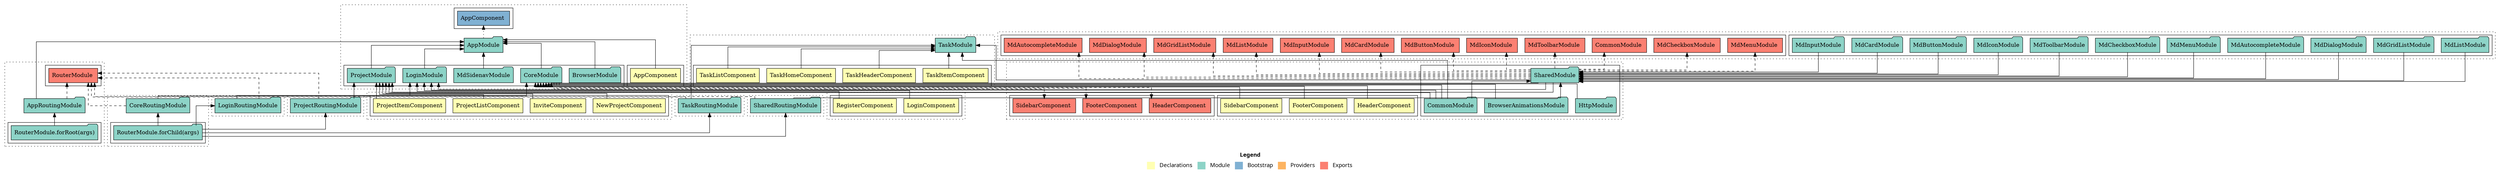 digraph dependencies { node [shape="rect", style="filled", colorscheme=set312]; ranksep=0.4; compound=false; remincross=true; splines=true; splines=ortho; rankdir=LR; rankdir=TB; rankdir=BT; label=<<table BORDER="0"> <tr> <td colspan="5" align="center"><b>Legend</b></td> </tr> <tr> <td> <table BORDER="0"> <tr> <td bgcolor="#ffffb3" width="20"></td> <td>  Declarations</td> </tr> </table> </td> <td> <table BORDER="0"> <tr> <td bgcolor="#8dd3c7" width="20"></td> <td>  Module</td> </tr> </table> </td> <td> <table BORDER="0"> <tr> <td bgcolor="#80b1d3" width="20"></td> <td>  Bootstrap</td> </tr> </table> </td> <td> <table BORDER="0"> <tr> <td bgcolor="#fdb462" width="20"></td> <td>  Providers</td> </tr> </table> </td> <td> <table BORDER="0"> <tr> <td bgcolor="#fb8072" width="20"></td> <td>  Exports</td> </tr> </table> </td> </tr></table>>; ratio=compress; fontname="sans-serif";  subgraph "cluster_AppRoutingModule" { label=""; style="dotted";node [shape="folder", fillcolor=1]; subgraph cluster_AppRoutingModule_declarations { style="solid";node [style="filled", shape="rect"]; }    subgraph cluster_AppRoutingModule_imports { style="solid"; node [style="filled", fillcolor=1, shape="rect"];    "RouterModule.forRoot(args)" [label="RouterModule.forRoot(args)", shape="folder"];   }    "RouterModule.forRoot(args)" -> "AppRoutingModule" [lhead="cluster_AppRoutingModule", ltail="cluster_AppRoutingModule_imports"];     subgraph cluster_AppRoutingModule_exports { style="solid";node [style="filled", fillcolor=4, shape="rect"];"RouterModule " [label="RouterModule ", shape="rect"]}  "AppRoutingModule" -> "RouterModule " [style="dashed", ltail="cluster_AppRoutingModule" lhead="cluster_AppRoutingModule_exports"];    subgraph cluster_AppRoutingModule_bootstrap { style="solid"; node [style="filled", fillcolor=5, shape="rect"];  }    subgraph cluster_AppRoutingModule_providers { style="solid"; node [style="filled", fillcolor=6, shape="rect"];   }     }  subgraph "cluster_AppModule" { label=""; style="dotted";node [shape="folder", fillcolor=1]; subgraph cluster_AppModule_declarations { style="solid";node [style="filled", shape="rect"]; node [fillcolor=2]; "AppComponent"; }  "AppComponent" -> "AppModule" [style="solid", lhead="cluster_AppModule" ltail="cluster_AppModule_declarations"]; subgraph "cluster_AppModule_AppComponent_providers" { style="solid";  }    subgraph cluster_AppModule_imports { style="solid"; node [style="filled", fillcolor=1, shape="rect"];    "BrowserModule" [label="BrowserModule", shape="folder"];    "CoreModule" [label="CoreModule", shape="folder"];    "MdSidenavModule" [label="MdSidenavModule", shape="folder"];    "AppRoutingModule" [label="AppRoutingModule", shape="folder"];    "LoginModule" [label="LoginModule", shape="folder"];    "ProjectModule" [label="ProjectModule", shape="folder"];   }    "BrowserModule" -> "AppModule" [lhead="cluster_AppModule", ltail="cluster_AppModule_imports"];    "CoreModule" -> "AppModule" [lhead="cluster_AppModule", ltail="cluster_AppModule_imports"];    "MdSidenavModule" -> "AppModule" [lhead="cluster_AppModule", ltail="cluster_AppModule_imports"];    "AppRoutingModule" -> "AppModule" [lhead="cluster_AppModule", ltail="cluster_AppModule_imports"];    "LoginModule" -> "AppModule" [lhead="cluster_AppModule", ltail="cluster_AppModule_imports"];    "ProjectModule" -> "AppModule" [lhead="cluster_AppModule", ltail="cluster_AppModule_imports"];     subgraph cluster_AppModule_exports { style="solid";node [style="filled", fillcolor=4, shape="rect"];}    subgraph cluster_AppModule_bootstrap { style="solid"; node [style="filled", fillcolor=5, shape="rect"];  "AppComponent " [label="AppComponent ", shape="rect"]  }  "AppModule" -> "AppComponent " [style="dotted", lhead="cluster_AppModule_bootstrap" ltail="cluster_AppModule"];    subgraph cluster_AppModule_providers { style="solid"; node [style="filled", fillcolor=6, shape="rect"];   }     }  subgraph "cluster_CoreRoutingModule" { label=""; style="dotted";node [shape="folder", fillcolor=1]; subgraph cluster_CoreRoutingModule_declarations { style="solid";node [style="filled", shape="rect"]; }    subgraph cluster_CoreRoutingModule_imports { style="solid"; node [style="filled", fillcolor=1, shape="rect"];    "RouterModule.forChild(args)" [label="RouterModule.forChild(args)", shape="folder"];   }    "RouterModule.forChild(args)" -> "CoreRoutingModule" [lhead="cluster_CoreRoutingModule", ltail="cluster_CoreRoutingModule_imports"];     subgraph cluster_CoreRoutingModule_exports { style="solid";node [style="filled", fillcolor=4, shape="rect"];"RouterModule " [label="RouterModule ", shape="rect"]}  "CoreRoutingModule" -> "RouterModule " [style="dashed", ltail="cluster_CoreRoutingModule" lhead="cluster_CoreRoutingModule_exports"];    subgraph cluster_CoreRoutingModule_bootstrap { style="solid"; node [style="filled", fillcolor=5, shape="rect"];  }    subgraph cluster_CoreRoutingModule_providers { style="solid"; node [style="filled", fillcolor=6, shape="rect"];   }     }  subgraph "cluster_CoreModule" { label=""; style="dotted";node [shape="folder", fillcolor=1]; subgraph cluster_CoreModule_declarations { style="solid";node [style="filled", shape="rect"]; node [fillcolor=2]; "HeaderComponent"; node [fillcolor=2]; "FooterComponent"; node [fillcolor=2]; "SidebarComponent"; }  "HeaderComponent" -> "CoreModule" [style="solid", lhead="cluster_CoreModule" ltail="cluster_CoreModule_declarations"]; subgraph "cluster_CoreModule_HeaderComponent_providers" { style="solid";  }  "FooterComponent" -> "CoreModule" [style="solid", lhead="cluster_CoreModule" ltail="cluster_CoreModule_declarations"]; subgraph "cluster_CoreModule_FooterComponent_providers" { style="solid";  }  "SidebarComponent" -> "CoreModule" [style="solid", lhead="cluster_CoreModule" ltail="cluster_CoreModule_declarations"]; subgraph "cluster_CoreModule_SidebarComponent_providers" { style="solid";  }    subgraph cluster_CoreModule_imports { style="solid"; node [style="filled", fillcolor=1, shape="rect"];    "CommonModule" [label="CommonModule", shape="folder"];    "CoreRoutingModule" [label="CoreRoutingModule", shape="folder"];    "HttpModule" [label="HttpModule", shape="folder"];    "SharedModule" [label="SharedModule", shape="folder"];    "BrowserAnimationsModule" [label="BrowserAnimationsModule", shape="folder"];   }    "CommonModule" -> "CoreModule" [lhead="cluster_CoreModule", ltail="cluster_CoreModule_imports"];    "CoreRoutingModule" -> "CoreModule" [lhead="cluster_CoreModule", ltail="cluster_CoreModule_imports"];    "HttpModule" -> "CoreModule" [lhead="cluster_CoreModule", ltail="cluster_CoreModule_imports"];    "SharedModule" -> "CoreModule" [lhead="cluster_CoreModule", ltail="cluster_CoreModule_imports"];    "BrowserAnimationsModule" -> "CoreModule" [lhead="cluster_CoreModule", ltail="cluster_CoreModule_imports"];     subgraph cluster_CoreModule_exports { style="solid";node [style="filled", fillcolor=4, shape="rect"];"HeaderComponent " [label="HeaderComponent ", shape="rect"]"FooterComponent " [label="FooterComponent ", shape="rect"]"SidebarComponent " [label="SidebarComponent ", shape="rect"]}  "CoreModule" -> "HeaderComponent " [style="dashed", ltail="cluster_CoreModule" lhead="cluster_CoreModule_exports"];  "CoreModule" -> "FooterComponent " [style="dashed", ltail="cluster_CoreModule" lhead="cluster_CoreModule_exports"];  "CoreModule" -> "SidebarComponent " [style="dashed", ltail="cluster_CoreModule" lhead="cluster_CoreModule_exports"];    subgraph cluster_CoreModule_bootstrap { style="solid"; node [style="filled", fillcolor=5, shape="rect"];  }    subgraph cluster_CoreModule_providers { style="solid"; node [style="filled", fillcolor=6, shape="rect"];   }     }  subgraph "cluster_LoginRoutingModule" { label=""; style="dotted";node [shape="folder", fillcolor=1]; subgraph cluster_LoginRoutingModule_declarations { style="solid";node [style="filled", shape="rect"]; }    subgraph cluster_LoginRoutingModule_imports { style="solid"; node [style="filled", fillcolor=1, shape="rect"];    "RouterModule.forChild(args)" [label="RouterModule.forChild(args)", shape="folder"];   }    "RouterModule.forChild(args)" -> "LoginRoutingModule" [lhead="cluster_LoginRoutingModule", ltail="cluster_LoginRoutingModule_imports"];     subgraph cluster_LoginRoutingModule_exports { style="solid";node [style="filled", fillcolor=4, shape="rect"];"RouterModule " [label="RouterModule ", shape="rect"]}  "LoginRoutingModule" -> "RouterModule " [style="dashed", ltail="cluster_LoginRoutingModule" lhead="cluster_LoginRoutingModule_exports"];    subgraph cluster_LoginRoutingModule_bootstrap { style="solid"; node [style="filled", fillcolor=5, shape="rect"];  }    subgraph cluster_LoginRoutingModule_providers { style="solid"; node [style="filled", fillcolor=6, shape="rect"];   }     }  subgraph "cluster_LoginModule" { label=""; style="dotted";node [shape="folder", fillcolor=1]; subgraph cluster_LoginModule_declarations { style="solid";node [style="filled", shape="rect"]; node [fillcolor=2]; "LoginComponent"; node [fillcolor=2]; "RegisterComponent"; }  "LoginComponent" -> "LoginModule" [style="solid", lhead="cluster_LoginModule" ltail="cluster_LoginModule_declarations"]; subgraph "cluster_LoginModule_LoginComponent_providers" { style="solid";  }  "RegisterComponent" -> "LoginModule" [style="solid", lhead="cluster_LoginModule" ltail="cluster_LoginModule_declarations"]; subgraph "cluster_LoginModule_RegisterComponent_providers" { style="solid";  }    subgraph cluster_LoginModule_imports { style="solid"; node [style="filled", fillcolor=1, shape="rect"];    "CommonModule" [label="CommonModule", shape="folder"];    "LoginRoutingModule" [label="LoginRoutingModule", shape="folder"];    "SharedModule" [label="SharedModule", shape="folder"];   }    "CommonModule" -> "LoginModule" [lhead="cluster_LoginModule", ltail="cluster_LoginModule_imports"];    "LoginRoutingModule" -> "LoginModule" [lhead="cluster_LoginModule", ltail="cluster_LoginModule_imports"];    "SharedModule" -> "LoginModule" [lhead="cluster_LoginModule", ltail="cluster_LoginModule_imports"];     subgraph cluster_LoginModule_exports { style="solid";node [style="filled", fillcolor=4, shape="rect"];}    subgraph cluster_LoginModule_bootstrap { style="solid"; node [style="filled", fillcolor=5, shape="rect"];  }    subgraph cluster_LoginModule_providers { style="solid"; node [style="filled", fillcolor=6, shape="rect"];   }     }  subgraph "cluster_ProjectRoutingModule" { label=""; style="dotted";node [shape="folder", fillcolor=1]; subgraph cluster_ProjectRoutingModule_declarations { style="solid";node [style="filled", shape="rect"]; }    subgraph cluster_ProjectRoutingModule_imports { style="solid"; node [style="filled", fillcolor=1, shape="rect"];    "RouterModule.forChild(args)" [label="RouterModule.forChild(args)", shape="folder"];   }    "RouterModule.forChild(args)" -> "ProjectRoutingModule" [lhead="cluster_ProjectRoutingModule", ltail="cluster_ProjectRoutingModule_imports"];     subgraph cluster_ProjectRoutingModule_exports { style="solid";node [style="filled", fillcolor=4, shape="rect"];"RouterModule " [label="RouterModule ", shape="rect"]}  "ProjectRoutingModule" -> "RouterModule " [style="dashed", ltail="cluster_ProjectRoutingModule" lhead="cluster_ProjectRoutingModule_exports"];    subgraph cluster_ProjectRoutingModule_bootstrap { style="solid"; node [style="filled", fillcolor=5, shape="rect"];  }    subgraph cluster_ProjectRoutingModule_providers { style="solid"; node [style="filled", fillcolor=6, shape="rect"];   }     }  subgraph "cluster_ProjectModule" { label=""; style="dotted";node [shape="folder", fillcolor=1]; subgraph cluster_ProjectModule_declarations { style="solid";node [style="filled", shape="rect"]; node [fillcolor=2]; "ProjectListComponent"; node [fillcolor=2]; "ProjectItemComponent"; node [fillcolor=2]; "NewProjectComponent"; node [fillcolor=2]; "InviteComponent"; }  "ProjectListComponent" -> "ProjectModule" [style="solid", lhead="cluster_ProjectModule" ltail="cluster_ProjectModule_declarations"]; subgraph "cluster_ProjectModule_ProjectListComponent_providers" { style="solid";  }  "ProjectItemComponent" -> "ProjectModule" [style="solid", lhead="cluster_ProjectModule" ltail="cluster_ProjectModule_declarations"]; subgraph "cluster_ProjectModule_ProjectItemComponent_providers" { style="solid";  }  "NewProjectComponent" -> "ProjectModule" [style="solid", lhead="cluster_ProjectModule" ltail="cluster_ProjectModule_declarations"]; subgraph "cluster_ProjectModule_NewProjectComponent_providers" { style="solid";  }  "InviteComponent" -> "ProjectModule" [style="solid", lhead="cluster_ProjectModule" ltail="cluster_ProjectModule_declarations"]; subgraph "cluster_ProjectModule_InviteComponent_providers" { style="solid";  }    subgraph cluster_ProjectModule_imports { style="solid"; node [style="filled", fillcolor=1, shape="rect"];    "CommonModule" [label="CommonModule", shape="folder"];    "ProjectRoutingModule" [label="ProjectRoutingModule", shape="folder"];    "SharedModule" [label="SharedModule", shape="folder"];   }    "CommonModule" -> "ProjectModule" [lhead="cluster_ProjectModule", ltail="cluster_ProjectModule_imports"];    "ProjectRoutingModule" -> "ProjectModule" [lhead="cluster_ProjectModule", ltail="cluster_ProjectModule_imports"];    "SharedModule" -> "ProjectModule" [lhead="cluster_ProjectModule", ltail="cluster_ProjectModule_imports"];     subgraph cluster_ProjectModule_exports { style="solid";node [style="filled", fillcolor=4, shape="rect"];}    subgraph cluster_ProjectModule_bootstrap { style="solid"; node [style="filled", fillcolor=5, shape="rect"];  }    subgraph cluster_ProjectModule_providers { style="solid"; node [style="filled", fillcolor=6, shape="rect"];   }     }  subgraph "cluster_SharedRoutingModule" { label=""; style="dotted";node [shape="folder", fillcolor=1]; subgraph cluster_SharedRoutingModule_declarations { style="solid";node [style="filled", shape="rect"]; }    subgraph cluster_SharedRoutingModule_imports { style="solid"; node [style="filled", fillcolor=1, shape="rect"];    "RouterModule.forChild(args)" [label="RouterModule.forChild(args)", shape="folder"];   }    "RouterModule.forChild(args)" -> "SharedRoutingModule" [lhead="cluster_SharedRoutingModule", ltail="cluster_SharedRoutingModule_imports"];     subgraph cluster_SharedRoutingModule_exports { style="solid";node [style="filled", fillcolor=4, shape="rect"];"RouterModule " [label="RouterModule ", shape="rect"]}  "SharedRoutingModule" -> "RouterModule " [style="dashed", ltail="cluster_SharedRoutingModule" lhead="cluster_SharedRoutingModule_exports"];    subgraph cluster_SharedRoutingModule_bootstrap { style="solid"; node [style="filled", fillcolor=5, shape="rect"];  }    subgraph cluster_SharedRoutingModule_providers { style="solid"; node [style="filled", fillcolor=6, shape="rect"];   }     }  subgraph "cluster_SharedModule" { label=""; style="dotted";node [shape="folder", fillcolor=1]; subgraph cluster_SharedModule_declarations { style="solid";node [style="filled", shape="rect"]; }    subgraph cluster_SharedModule_imports { style="solid"; node [style="filled", fillcolor=1, shape="rect"];    "CommonModule" [label="CommonModule", shape="folder"];    "SharedRoutingModule" [label="SharedRoutingModule", shape="folder"];    "MdToolbarModule" [label="MdToolbarModule", shape="folder"];    "MdIconModule" [label="MdIconModule", shape="folder"];    "MdButtonModule" [label="MdButtonModule", shape="folder"];    "MdCardModule" [label="MdCardModule", shape="folder"];    "MdInputModule" [label="MdInputModule", shape="folder"];    "MdListModule" [label="MdListModule", shape="folder"];    "MdGridListModule" [label="MdGridListModule", shape="folder"];    "MdDialogModule" [label="MdDialogModule", shape="folder"];    "MdAutocompleteModule" [label="MdAutocompleteModule", shape="folder"];    "MdMenuModule" [label="MdMenuModule", shape="folder"];    "MdCheckboxModule" [label="MdCheckboxModule", shape="folder"];   }    "CommonModule" -> "SharedModule" [lhead="cluster_SharedModule", ltail="cluster_SharedModule_imports"];    "SharedRoutingModule" -> "SharedModule" [lhead="cluster_SharedModule", ltail="cluster_SharedModule_imports"];    "MdToolbarModule" -> "SharedModule" [lhead="cluster_SharedModule", ltail="cluster_SharedModule_imports"];    "MdIconModule" -> "SharedModule" [lhead="cluster_SharedModule", ltail="cluster_SharedModule_imports"];    "MdButtonModule" -> "SharedModule" [lhead="cluster_SharedModule", ltail="cluster_SharedModule_imports"];    "MdCardModule" -> "SharedModule" [lhead="cluster_SharedModule", ltail="cluster_SharedModule_imports"];    "MdInputModule" -> "SharedModule" [lhead="cluster_SharedModule", ltail="cluster_SharedModule_imports"];    "MdListModule" -> "SharedModule" [lhead="cluster_SharedModule", ltail="cluster_SharedModule_imports"];    "MdGridListModule" -> "SharedModule" [lhead="cluster_SharedModule", ltail="cluster_SharedModule_imports"];    "MdDialogModule" -> "SharedModule" [lhead="cluster_SharedModule", ltail="cluster_SharedModule_imports"];    "MdAutocompleteModule" -> "SharedModule" [lhead="cluster_SharedModule", ltail="cluster_SharedModule_imports"];    "MdMenuModule" -> "SharedModule" [lhead="cluster_SharedModule", ltail="cluster_SharedModule_imports"];    "MdCheckboxModule" -> "SharedModule" [lhead="cluster_SharedModule", ltail="cluster_SharedModule_imports"];     subgraph cluster_SharedModule_exports { style="solid";node [style="filled", fillcolor=4, shape="rect"];"CommonModule " [label="CommonModule ", shape="rect"]"MdToolbarModule " [label="MdToolbarModule ", shape="rect"]"MdIconModule " [label="MdIconModule ", shape="rect"]"MdButtonModule " [label="MdButtonModule ", shape="rect"]"MdCardModule " [label="MdCardModule ", shape="rect"]"MdInputModule " [label="MdInputModule ", shape="rect"]"MdListModule " [label="MdListModule ", shape="rect"]"MdGridListModule " [label="MdGridListModule ", shape="rect"]"MdDialogModule " [label="MdDialogModule ", shape="rect"]"MdAutocompleteModule " [label="MdAutocompleteModule ", shape="rect"]"MdMenuModule " [label="MdMenuModule ", shape="rect"]"MdCheckboxModule " [label="MdCheckboxModule ", shape="rect"]}  "SharedModule" -> "CommonModule " [style="dashed", ltail="cluster_SharedModule" lhead="cluster_SharedModule_exports"];  "SharedModule" -> "MdToolbarModule " [style="dashed", ltail="cluster_SharedModule" lhead="cluster_SharedModule_exports"];  "SharedModule" -> "MdIconModule " [style="dashed", ltail="cluster_SharedModule" lhead="cluster_SharedModule_exports"];  "SharedModule" -> "MdButtonModule " [style="dashed", ltail="cluster_SharedModule" lhead="cluster_SharedModule_exports"];  "SharedModule" -> "MdCardModule " [style="dashed", ltail="cluster_SharedModule" lhead="cluster_SharedModule_exports"];  "SharedModule" -> "MdInputModule " [style="dashed", ltail="cluster_SharedModule" lhead="cluster_SharedModule_exports"];  "SharedModule" -> "MdListModule " [style="dashed", ltail="cluster_SharedModule" lhead="cluster_SharedModule_exports"];  "SharedModule" -> "MdGridListModule " [style="dashed", ltail="cluster_SharedModule" lhead="cluster_SharedModule_exports"];  "SharedModule" -> "MdDialogModule " [style="dashed", ltail="cluster_SharedModule" lhead="cluster_SharedModule_exports"];  "SharedModule" -> "MdAutocompleteModule " [style="dashed", ltail="cluster_SharedModule" lhead="cluster_SharedModule_exports"];  "SharedModule" -> "MdMenuModule " [style="dashed", ltail="cluster_SharedModule" lhead="cluster_SharedModule_exports"];  "SharedModule" -> "MdCheckboxModule " [style="dashed", ltail="cluster_SharedModule" lhead="cluster_SharedModule_exports"];    subgraph cluster_SharedModule_bootstrap { style="solid"; node [style="filled", fillcolor=5, shape="rect"];  }    subgraph cluster_SharedModule_providers { style="solid"; node [style="filled", fillcolor=6, shape="rect"];   }     }  subgraph "cluster_TaskRoutingModule" { label=""; style="dotted";node [shape="folder", fillcolor=1]; subgraph cluster_TaskRoutingModule_declarations { style="solid";node [style="filled", shape="rect"]; }    subgraph cluster_TaskRoutingModule_imports { style="solid"; node [style="filled", fillcolor=1, shape="rect"];    "RouterModule.forChild(args)" [label="RouterModule.forChild(args)", shape="folder"];   }    "RouterModule.forChild(args)" -> "TaskRoutingModule" [lhead="cluster_TaskRoutingModule", ltail="cluster_TaskRoutingModule_imports"];     subgraph cluster_TaskRoutingModule_exports { style="solid";node [style="filled", fillcolor=4, shape="rect"];"RouterModule " [label="RouterModule ", shape="rect"]}  "TaskRoutingModule" -> "RouterModule " [style="dashed", ltail="cluster_TaskRoutingModule" lhead="cluster_TaskRoutingModule_exports"];    subgraph cluster_TaskRoutingModule_bootstrap { style="solid"; node [style="filled", fillcolor=5, shape="rect"];  }    subgraph cluster_TaskRoutingModule_providers { style="solid"; node [style="filled", fillcolor=6, shape="rect"];   }     }  subgraph "cluster_TaskModule" { label=""; style="dotted";node [shape="folder", fillcolor=1]; subgraph cluster_TaskModule_declarations { style="solid";node [style="filled", shape="rect"]; node [fillcolor=2]; "TaskHomeComponent"; node [fillcolor=2]; "TaskListComponent"; node [fillcolor=2]; "TaskItemComponent"; node [fillcolor=2]; "TaskHeaderComponent"; }  "TaskHomeComponent" -> "TaskModule" [style="solid", lhead="cluster_TaskModule" ltail="cluster_TaskModule_declarations"]; subgraph "cluster_TaskModule_TaskHomeComponent_providers" { style="solid";  }  "TaskListComponent" -> "TaskModule" [style="solid", lhead="cluster_TaskModule" ltail="cluster_TaskModule_declarations"]; subgraph "cluster_TaskModule_TaskListComponent_providers" { style="solid";  }  "TaskItemComponent" -> "TaskModule" [style="solid", lhead="cluster_TaskModule" ltail="cluster_TaskModule_declarations"]; subgraph "cluster_TaskModule_TaskItemComponent_providers" { style="solid";  }  "TaskHeaderComponent" -> "TaskModule" [style="solid", lhead="cluster_TaskModule" ltail="cluster_TaskModule_declarations"]; subgraph "cluster_TaskModule_TaskHeaderComponent_providers" { style="solid";  }    subgraph cluster_TaskModule_imports { style="solid"; node [style="filled", fillcolor=1, shape="rect"];    "CommonModule" [label="CommonModule", shape="folder"];    "TaskRoutingModule" [label="TaskRoutingModule", shape="folder"];    "SharedModule" [label="SharedModule", shape="folder"];   }    "CommonModule" -> "TaskModule" [lhead="cluster_TaskModule", ltail="cluster_TaskModule_imports"];    "TaskRoutingModule" -> "TaskModule" [lhead="cluster_TaskModule", ltail="cluster_TaskModule_imports"];    "SharedModule" -> "TaskModule" [lhead="cluster_TaskModule", ltail="cluster_TaskModule_imports"];     subgraph cluster_TaskModule_exports { style="solid";node [style="filled", fillcolor=4, shape="rect"];}    subgraph cluster_TaskModule_bootstrap { style="solid"; node [style="filled", fillcolor=5, shape="rect"];  }    subgraph cluster_TaskModule_providers { style="solid"; node [style="filled", fillcolor=6, shape="rect"];   }     }  }